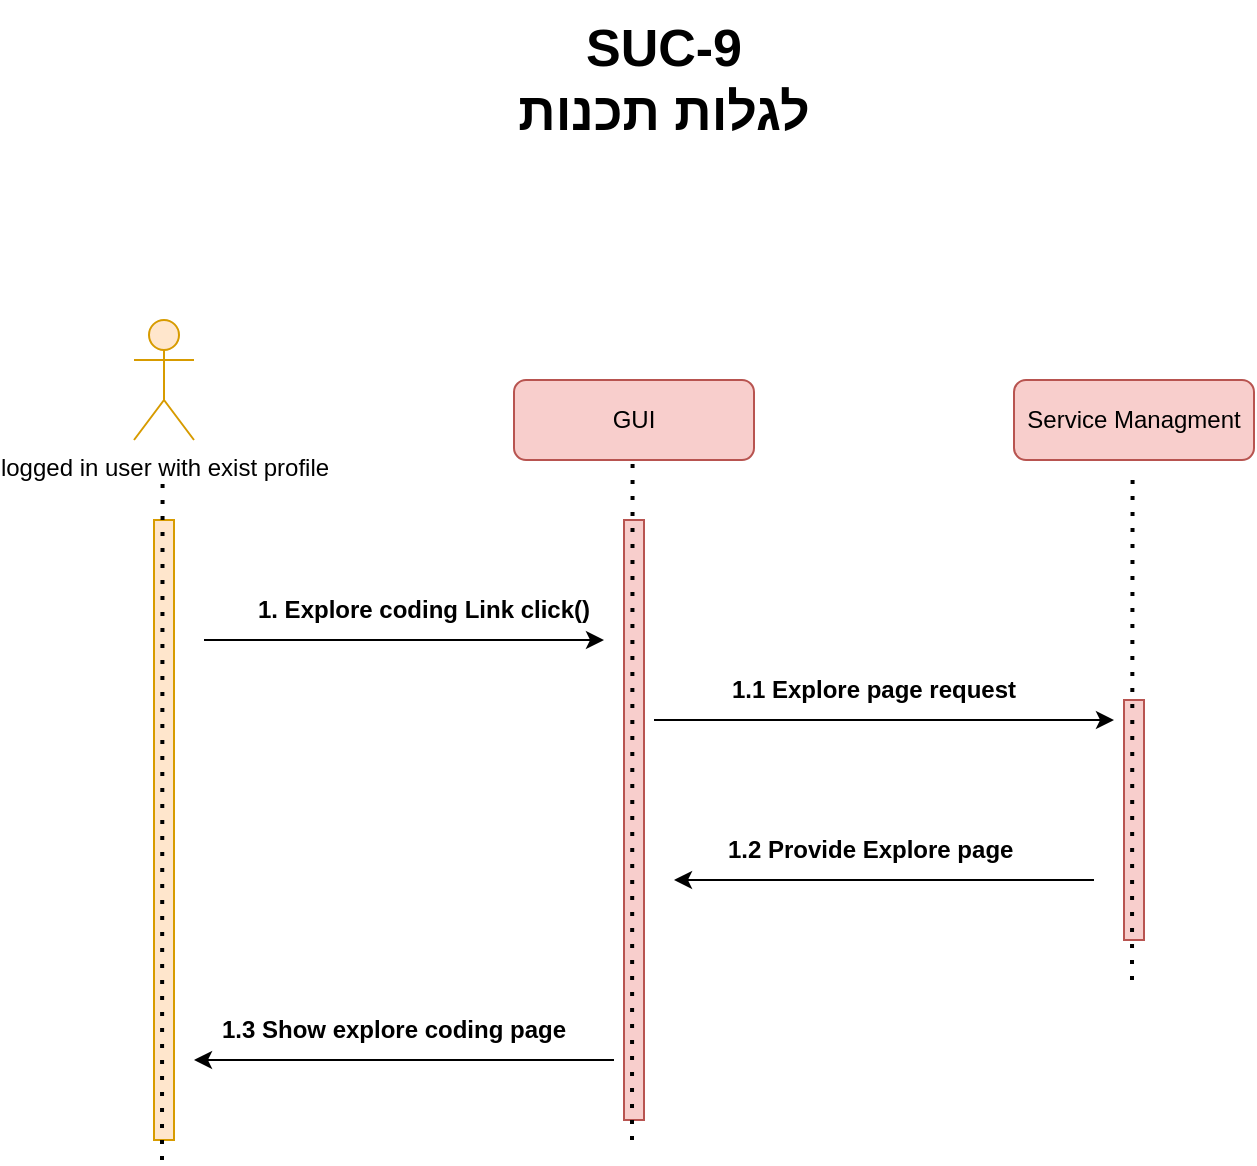 <mxfile version="15.4.0" type="device"><diagram id="-Thz_t32dzjIVwHP_yg5" name="Page-1"><mxGraphModel dx="1865" dy="599" grid="1" gridSize="10" guides="1" tooltips="1" connect="1" arrows="1" fold="1" page="1" pageScale="1" pageWidth="827" pageHeight="1169" math="0" shadow="0"><root><mxCell id="0"/><mxCell id="1" parent="0"/><mxCell id="FUi9ro3-JZsN5EePUmWz-1" value="Service Managment" style="rounded=1;whiteSpace=wrap;html=1;fillColor=#f8cecc;strokeColor=#b85450;" parent="1" vertex="1"><mxGeometry x="-280" y="230" width="120" height="40" as="geometry"/></mxCell><mxCell id="FUi9ro3-JZsN5EePUmWz-2" value="logged in user with exist profile" style="shape=umlActor;verticalLabelPosition=bottom;verticalAlign=top;html=1;outlineConnect=0;fillColor=#ffe6cc;strokeColor=#d79b00;" parent="1" vertex="1"><mxGeometry x="-720" y="200" width="30" height="60" as="geometry"/></mxCell><mxCell id="FUi9ro3-JZsN5EePUmWz-5" value="" style="html=1;points=[];perimeter=orthogonalPerimeter;fontSize=14;fillColor=#ffe6cc;strokeColor=#d79b00;perimeterSpacing=1;rounded=0;shadow=0;glass=0;sketch=0;" parent="1" vertex="1"><mxGeometry x="-710" y="300" width="10" height="310" as="geometry"/></mxCell><mxCell id="FUi9ro3-JZsN5EePUmWz-6" value="" style="html=1;points=[];perimeter=orthogonalPerimeter;fontSize=14;fillColor=#f8cecc;strokeColor=#b85450;perimeterSpacing=1;rounded=0;shadow=0;glass=0;sketch=0;" parent="1" vertex="1"><mxGeometry x="-225" y="390" width="10" height="120" as="geometry"/></mxCell><mxCell id="FUi9ro3-JZsN5EePUmWz-7" value="GUI" style="rounded=1;whiteSpace=wrap;html=1;fillColor=#f8cecc;strokeColor=#b85450;" parent="1" vertex="1"><mxGeometry x="-530" y="230" width="120" height="40" as="geometry"/></mxCell><mxCell id="FUi9ro3-JZsN5EePUmWz-8" value="" style="html=1;points=[];perimeter=orthogonalPerimeter;fontSize=14;fillColor=#f8cecc;strokeColor=#b85450;perimeterSpacing=1;rounded=0;shadow=0;glass=0;sketch=0;" parent="1" vertex="1"><mxGeometry x="-475" y="300" width="10" height="300" as="geometry"/></mxCell><mxCell id="FUi9ro3-JZsN5EePUmWz-9" value="&lt;font style=&quot;font-size: 12px&quot;&gt;&lt;b style=&quot;font-size: 12px&quot;&gt;1. Explore coding Link click()&lt;/b&gt;&lt;/font&gt;" style="text;html=1;strokeColor=none;fillColor=none;align=center;verticalAlign=middle;whiteSpace=wrap;rounded=0;shadow=0;glass=0;sketch=0;fontSize=12;" parent="1" vertex="1"><mxGeometry x="-690" y="340" width="230" height="10" as="geometry"/></mxCell><mxCell id="FUi9ro3-JZsN5EePUmWz-10" value="SUC-9&lt;br style=&quot;font-size: 26px;&quot;&gt;לגלות תכנות" style="text;html=1;strokeColor=none;fillColor=none;align=center;verticalAlign=middle;whiteSpace=wrap;rounded=0;fontSize=26;fontStyle=1" parent="1" vertex="1"><mxGeometry x="-550" y="40" width="190" height="80" as="geometry"/></mxCell><mxCell id="FUi9ro3-JZsN5EePUmWz-12" value="" style="endArrow=classic;html=1;rounded=0;fontSize=14;" parent="1" edge="1"><mxGeometry width="50" height="50" relative="1" as="geometry"><mxPoint x="-685" y="360" as="sourcePoint"/><mxPoint x="-485" y="360" as="targetPoint"/></mxGeometry></mxCell><mxCell id="FUi9ro3-JZsN5EePUmWz-14" value="&lt;font style=&quot;font-size: 12px&quot;&gt;&lt;b style=&quot;font-size: 12px&quot;&gt;1.1 Explore page request&lt;/b&gt;&lt;/font&gt;" style="text;html=1;strokeColor=none;fillColor=none;align=center;verticalAlign=middle;whiteSpace=wrap;rounded=0;shadow=0;glass=0;sketch=0;fontSize=12;" parent="1" vertex="1"><mxGeometry x="-465" y="380" width="230" height="10" as="geometry"/></mxCell><mxCell id="FUi9ro3-JZsN5EePUmWz-15" value="" style="endArrow=classic;html=1;rounded=0;fontSize=14;" parent="1" edge="1"><mxGeometry width="50" height="50" relative="1" as="geometry"><mxPoint x="-460" y="400" as="sourcePoint"/><mxPoint x="-230" y="400" as="targetPoint"/></mxGeometry></mxCell><mxCell id="FUi9ro3-JZsN5EePUmWz-16" value="&lt;font style=&quot;font-size: 12px&quot;&gt;&lt;b style=&quot;font-size: 12px&quot;&gt;1.2 Provide Explore page&amp;nbsp;&lt;/b&gt;&lt;/font&gt;" style="text;html=1;strokeColor=none;fillColor=none;align=center;verticalAlign=middle;whiteSpace=wrap;rounded=0;shadow=0;glass=0;sketch=0;fontSize=12;" parent="1" vertex="1"><mxGeometry x="-465" y="460" width="230" height="10" as="geometry"/></mxCell><mxCell id="FUi9ro3-JZsN5EePUmWz-17" value="" style="endArrow=classic;html=1;rounded=0;fontSize=14;" parent="1" edge="1"><mxGeometry width="50" height="50" relative="1" as="geometry"><mxPoint x="-240" y="480" as="sourcePoint"/><mxPoint x="-450" y="480" as="targetPoint"/></mxGeometry></mxCell><mxCell id="FUi9ro3-JZsN5EePUmWz-18" value="&lt;font style=&quot;font-size: 12px&quot;&gt;&lt;b style=&quot;font-size: 12px&quot;&gt;1.3 Show explore coding page&lt;/b&gt;&lt;/font&gt;" style="text;html=1;strokeColor=none;fillColor=none;align=center;verticalAlign=middle;whiteSpace=wrap;rounded=0;shadow=0;glass=0;sketch=0;fontSize=12;" parent="1" vertex="1"><mxGeometry x="-705" y="550" width="230" height="10" as="geometry"/></mxCell><mxCell id="FUi9ro3-JZsN5EePUmWz-19" value="" style="endArrow=classic;html=1;rounded=0;fontSize=14;" parent="1" edge="1"><mxGeometry width="50" height="50" relative="1" as="geometry"><mxPoint x="-480" y="570" as="sourcePoint"/><mxPoint x="-690.0" y="570" as="targetPoint"/></mxGeometry></mxCell><mxCell id="FUi9ro3-JZsN5EePUmWz-20" value="" style="endArrow=none;dashed=1;html=1;dashPattern=1 3;strokeWidth=2;rounded=0;fontSize=14;entryX=0.5;entryY=1;entryDx=0;entryDy=0;startArrow=none;" parent="1" edge="1"><mxGeometry width="50" height="50" relative="1" as="geometry"><mxPoint x="-221" y="530" as="sourcePoint"/><mxPoint x="-220.71" y="280" as="targetPoint"/></mxGeometry></mxCell><mxCell id="FUi9ro3-JZsN5EePUmWz-21" value="" style="endArrow=none;dashed=1;html=1;dashPattern=1 3;strokeWidth=2;rounded=0;fontSize=14;entryX=0.5;entryY=1;entryDx=0;entryDy=0;startArrow=none;" parent="1" edge="1"><mxGeometry width="50" height="50" relative="1" as="geometry"><mxPoint x="-471" y="610" as="sourcePoint"/><mxPoint x="-470.71" y="270" as="targetPoint"/></mxGeometry></mxCell><mxCell id="FUi9ro3-JZsN5EePUmWz-22" value="" style="endArrow=none;dashed=1;html=1;dashPattern=1 3;strokeWidth=2;rounded=0;fontSize=14;entryX=0.5;entryY=1;entryDx=0;entryDy=0;startArrow=none;" parent="1" edge="1"><mxGeometry width="50" height="50" relative="1" as="geometry"><mxPoint x="-706" y="620" as="sourcePoint"/><mxPoint x="-705.71" y="280" as="targetPoint"/></mxGeometry></mxCell></root></mxGraphModel></diagram></mxfile>